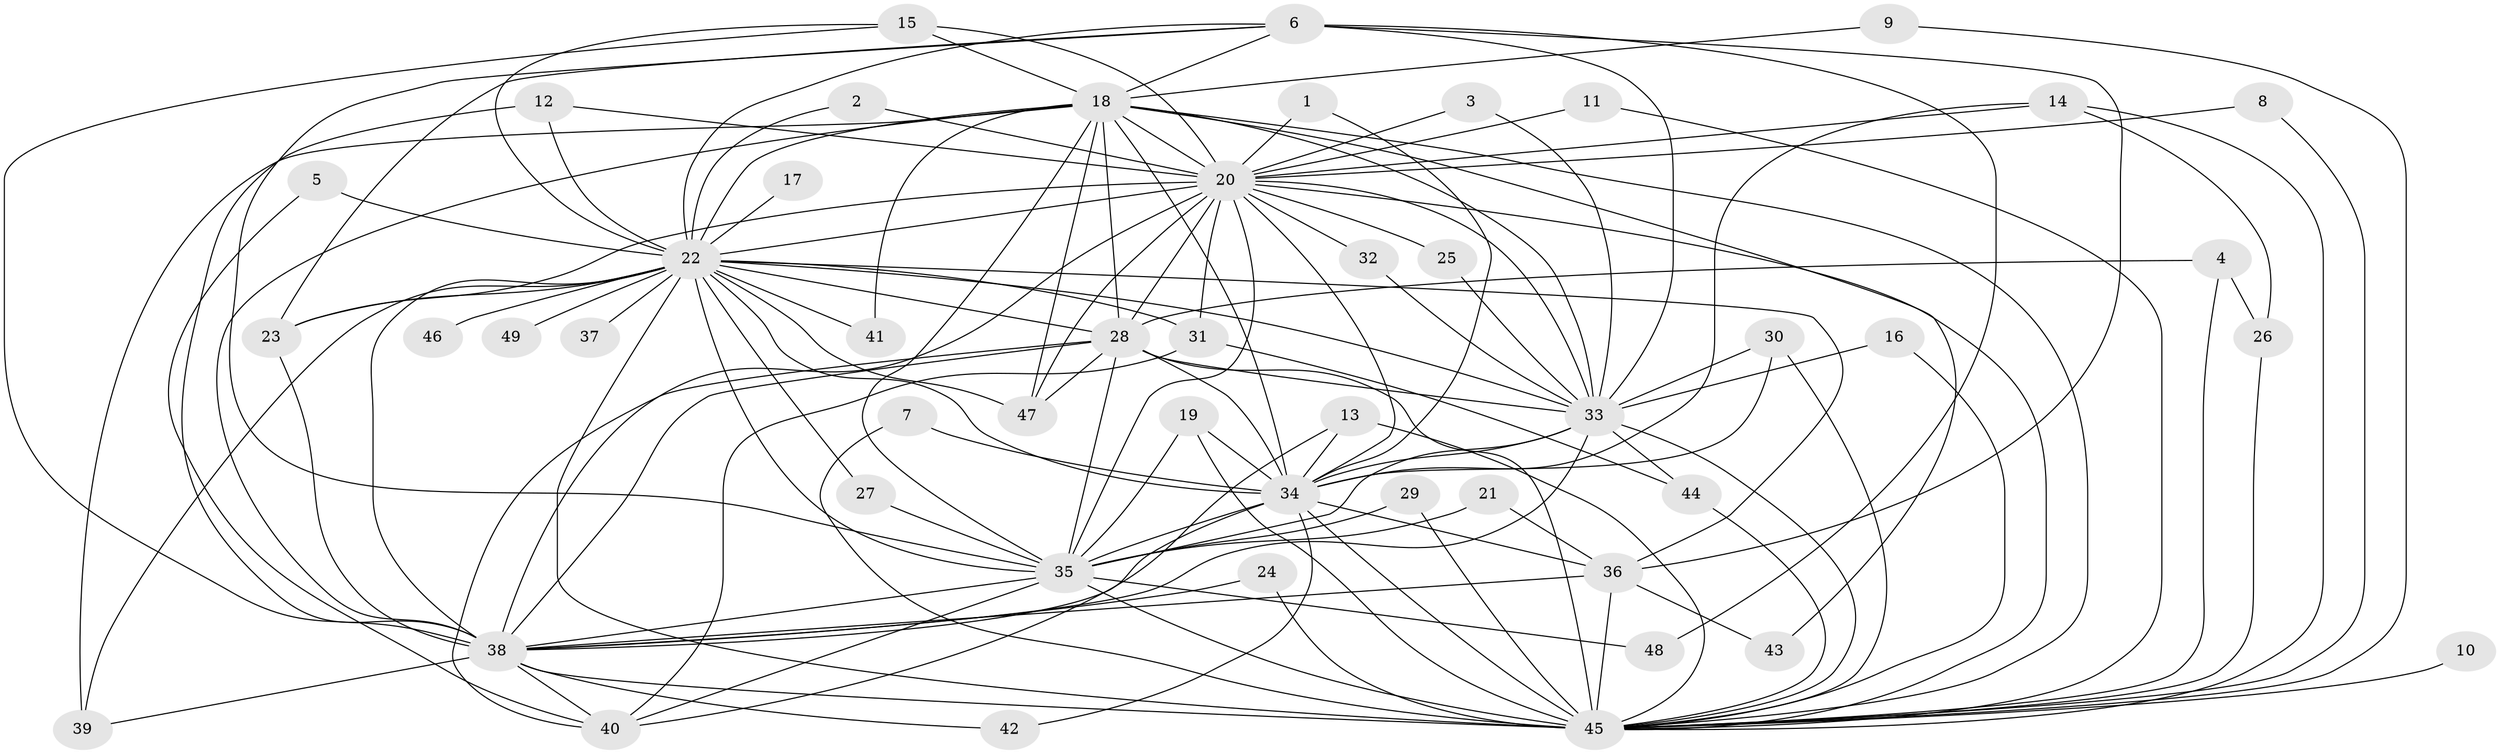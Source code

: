 // original degree distribution, {23: 0.020618556701030927, 26: 0.010309278350515464, 18: 0.010309278350515464, 19: 0.030927835051546393, 24: 0.010309278350515464, 14: 0.020618556701030927, 16: 0.010309278350515464, 3: 0.29896907216494845, 2: 0.5154639175257731, 7: 0.010309278350515464, 6: 0.020618556701030927, 4: 0.030927835051546393, 5: 0.010309278350515464}
// Generated by graph-tools (version 1.1) at 2025/49/03/09/25 03:49:29]
// undirected, 49 vertices, 132 edges
graph export_dot {
graph [start="1"]
  node [color=gray90,style=filled];
  1;
  2;
  3;
  4;
  5;
  6;
  7;
  8;
  9;
  10;
  11;
  12;
  13;
  14;
  15;
  16;
  17;
  18;
  19;
  20;
  21;
  22;
  23;
  24;
  25;
  26;
  27;
  28;
  29;
  30;
  31;
  32;
  33;
  34;
  35;
  36;
  37;
  38;
  39;
  40;
  41;
  42;
  43;
  44;
  45;
  46;
  47;
  48;
  49;
  1 -- 20 [weight=1.0];
  1 -- 34 [weight=1.0];
  2 -- 20 [weight=1.0];
  2 -- 22 [weight=1.0];
  3 -- 20 [weight=1.0];
  3 -- 33 [weight=1.0];
  4 -- 26 [weight=1.0];
  4 -- 28 [weight=1.0];
  4 -- 45 [weight=1.0];
  5 -- 22 [weight=2.0];
  5 -- 40 [weight=1.0];
  6 -- 18 [weight=1.0];
  6 -- 22 [weight=1.0];
  6 -- 23 [weight=1.0];
  6 -- 33 [weight=2.0];
  6 -- 35 [weight=1.0];
  6 -- 36 [weight=1.0];
  6 -- 48 [weight=1.0];
  7 -- 34 [weight=1.0];
  7 -- 45 [weight=1.0];
  8 -- 20 [weight=1.0];
  8 -- 45 [weight=1.0];
  9 -- 18 [weight=1.0];
  9 -- 45 [weight=1.0];
  10 -- 45 [weight=2.0];
  11 -- 20 [weight=1.0];
  11 -- 45 [weight=1.0];
  12 -- 20 [weight=1.0];
  12 -- 22 [weight=1.0];
  12 -- 38 [weight=1.0];
  13 -- 34 [weight=1.0];
  13 -- 40 [weight=1.0];
  13 -- 45 [weight=1.0];
  14 -- 20 [weight=1.0];
  14 -- 26 [weight=1.0];
  14 -- 34 [weight=1.0];
  14 -- 45 [weight=1.0];
  15 -- 18 [weight=1.0];
  15 -- 20 [weight=1.0];
  15 -- 22 [weight=1.0];
  15 -- 38 [weight=1.0];
  16 -- 33 [weight=1.0];
  16 -- 45 [weight=1.0];
  17 -- 22 [weight=1.0];
  18 -- 20 [weight=2.0];
  18 -- 22 [weight=2.0];
  18 -- 28 [weight=1.0];
  18 -- 33 [weight=1.0];
  18 -- 34 [weight=1.0];
  18 -- 35 [weight=1.0];
  18 -- 38 [weight=1.0];
  18 -- 39 [weight=1.0];
  18 -- 41 [weight=1.0];
  18 -- 43 [weight=1.0];
  18 -- 45 [weight=1.0];
  18 -- 47 [weight=1.0];
  19 -- 34 [weight=1.0];
  19 -- 35 [weight=1.0];
  19 -- 45 [weight=2.0];
  20 -- 22 [weight=3.0];
  20 -- 23 [weight=1.0];
  20 -- 25 [weight=1.0];
  20 -- 28 [weight=2.0];
  20 -- 31 [weight=1.0];
  20 -- 32 [weight=1.0];
  20 -- 33 [weight=1.0];
  20 -- 34 [weight=1.0];
  20 -- 35 [weight=2.0];
  20 -- 38 [weight=1.0];
  20 -- 45 [weight=1.0];
  20 -- 47 [weight=1.0];
  21 -- 35 [weight=1.0];
  21 -- 36 [weight=1.0];
  22 -- 23 [weight=1.0];
  22 -- 27 [weight=1.0];
  22 -- 28 [weight=2.0];
  22 -- 31 [weight=2.0];
  22 -- 33 [weight=4.0];
  22 -- 34 [weight=2.0];
  22 -- 35 [weight=3.0];
  22 -- 36 [weight=1.0];
  22 -- 37 [weight=2.0];
  22 -- 38 [weight=2.0];
  22 -- 39 [weight=1.0];
  22 -- 41 [weight=1.0];
  22 -- 45 [weight=4.0];
  22 -- 46 [weight=2.0];
  22 -- 47 [weight=1.0];
  22 -- 49 [weight=2.0];
  23 -- 38 [weight=1.0];
  24 -- 38 [weight=1.0];
  24 -- 45 [weight=1.0];
  25 -- 33 [weight=1.0];
  26 -- 45 [weight=1.0];
  27 -- 35 [weight=1.0];
  28 -- 33 [weight=2.0];
  28 -- 34 [weight=1.0];
  28 -- 35 [weight=2.0];
  28 -- 38 [weight=1.0];
  28 -- 40 [weight=1.0];
  28 -- 45 [weight=2.0];
  28 -- 47 [weight=1.0];
  29 -- 35 [weight=1.0];
  29 -- 45 [weight=2.0];
  30 -- 33 [weight=1.0];
  30 -- 34 [weight=1.0];
  30 -- 45 [weight=1.0];
  31 -- 40 [weight=1.0];
  31 -- 44 [weight=1.0];
  32 -- 33 [weight=1.0];
  33 -- 34 [weight=1.0];
  33 -- 35 [weight=1.0];
  33 -- 38 [weight=1.0];
  33 -- 44 [weight=1.0];
  33 -- 45 [weight=1.0];
  34 -- 35 [weight=1.0];
  34 -- 36 [weight=1.0];
  34 -- 38 [weight=2.0];
  34 -- 42 [weight=1.0];
  34 -- 45 [weight=2.0];
  35 -- 38 [weight=1.0];
  35 -- 40 [weight=1.0];
  35 -- 45 [weight=1.0];
  35 -- 48 [weight=1.0];
  36 -- 38 [weight=1.0];
  36 -- 43 [weight=1.0];
  36 -- 45 [weight=2.0];
  38 -- 39 [weight=1.0];
  38 -- 40 [weight=1.0];
  38 -- 42 [weight=1.0];
  38 -- 45 [weight=1.0];
  44 -- 45 [weight=1.0];
}
